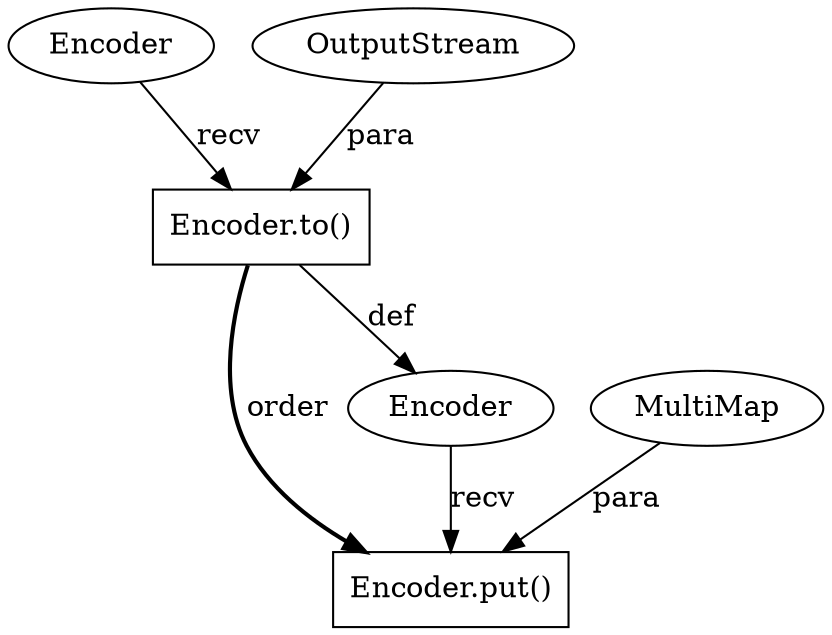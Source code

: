 digraph "AUG" {

  1 [ label="Encoder.put()" shape="box" ];
  2 [ label="Encoder" shape="ellipse" ];
  3 [ label="Encoder.to()" shape="box" ];
  4 [ label="Encoder" shape="ellipse" ];
  5 [ label="MultiMap" shape="ellipse" ];
  6 [ label="OutputStream" shape="ellipse" ];
  2 -> 1 [ label="recv" style="solid" ];
  5 -> 1 [ label="para" style="solid" ];
  3 -> 1 [ label="order" style="bold" ];
  3 -> 2 [ label="def" style="solid" ];
  6 -> 3 [ label="para" style="solid" ];
  4 -> 3 [ label="recv" style="solid" ];
}
